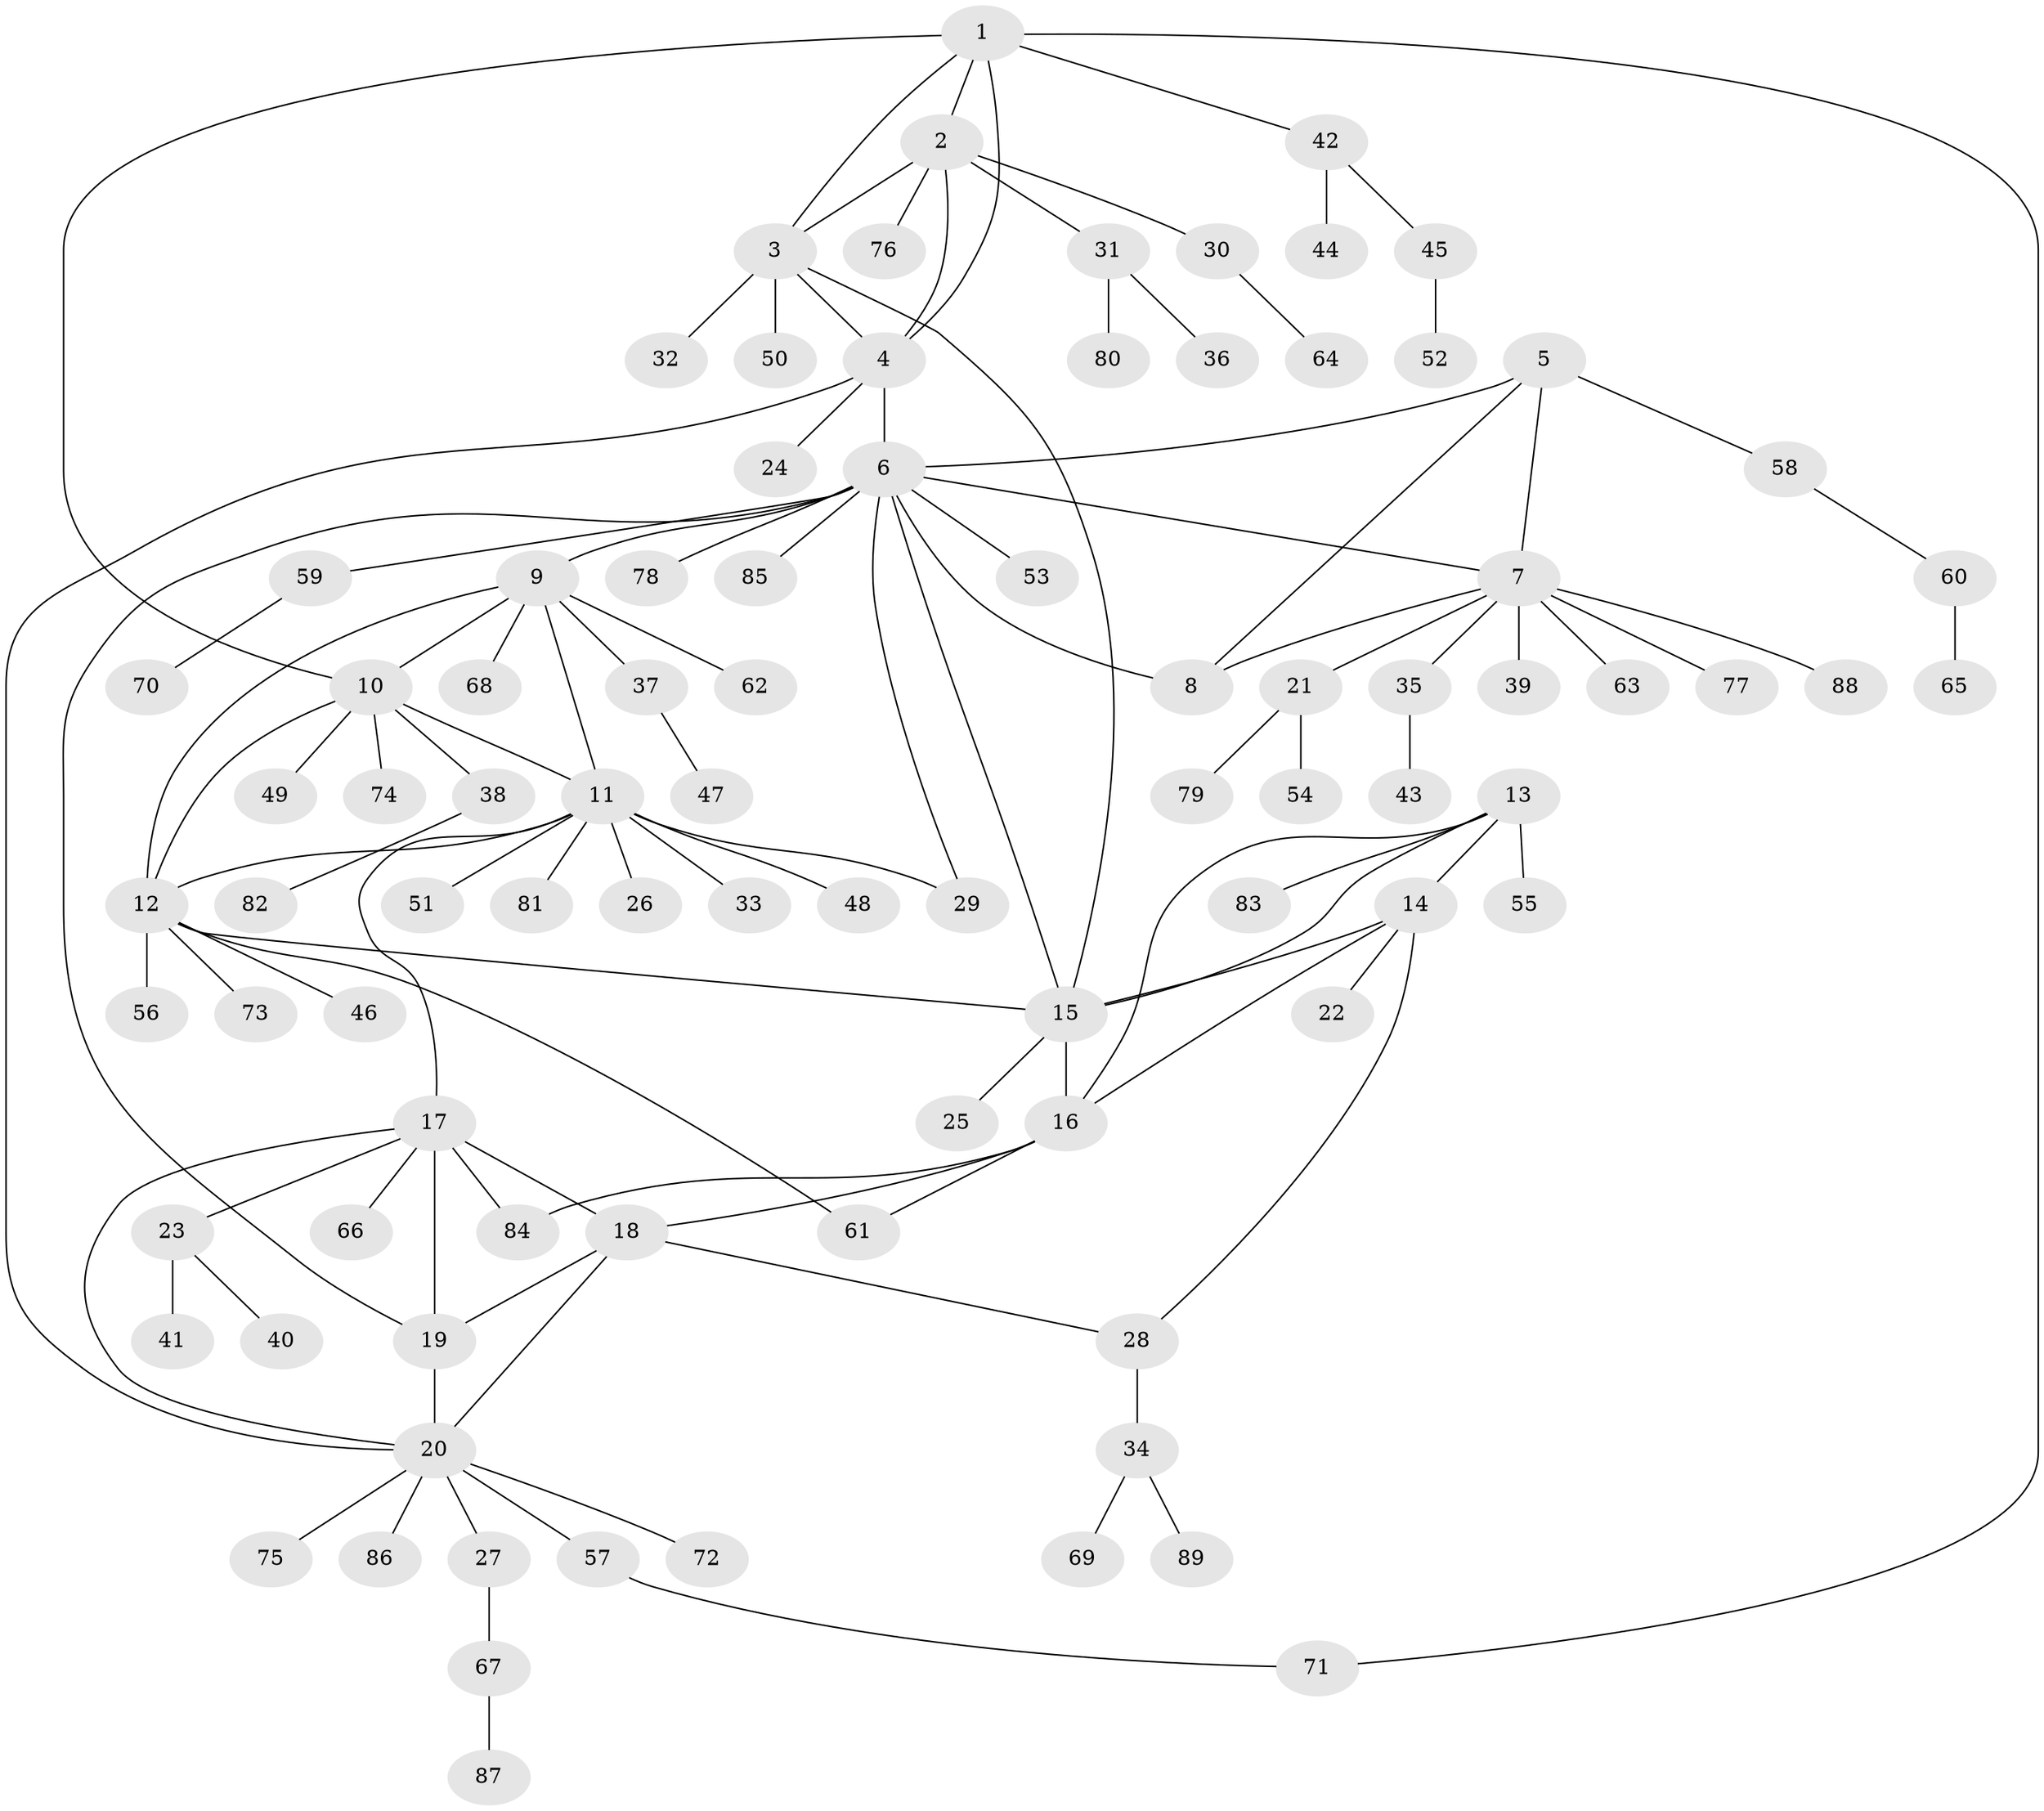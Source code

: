 // coarse degree distribution, {8: 0.04838709677419355, 4: 0.04838709677419355, 3: 0.016129032258064516, 15: 0.016129032258064516, 7: 0.016129032258064516, 6: 0.08064516129032258, 9: 0.016129032258064516, 5: 0.016129032258064516, 2: 0.1774193548387097, 1: 0.5645161290322581}
// Generated by graph-tools (version 1.1) at 2025/24/03/03/25 07:24:15]
// undirected, 89 vertices, 114 edges
graph export_dot {
graph [start="1"]
  node [color=gray90,style=filled];
  1;
  2;
  3;
  4;
  5;
  6;
  7;
  8;
  9;
  10;
  11;
  12;
  13;
  14;
  15;
  16;
  17;
  18;
  19;
  20;
  21;
  22;
  23;
  24;
  25;
  26;
  27;
  28;
  29;
  30;
  31;
  32;
  33;
  34;
  35;
  36;
  37;
  38;
  39;
  40;
  41;
  42;
  43;
  44;
  45;
  46;
  47;
  48;
  49;
  50;
  51;
  52;
  53;
  54;
  55;
  56;
  57;
  58;
  59;
  60;
  61;
  62;
  63;
  64;
  65;
  66;
  67;
  68;
  69;
  70;
  71;
  72;
  73;
  74;
  75;
  76;
  77;
  78;
  79;
  80;
  81;
  82;
  83;
  84;
  85;
  86;
  87;
  88;
  89;
  1 -- 2;
  1 -- 3;
  1 -- 4;
  1 -- 10;
  1 -- 42;
  1 -- 71;
  2 -- 3;
  2 -- 4;
  2 -- 30;
  2 -- 31;
  2 -- 76;
  3 -- 4;
  3 -- 15;
  3 -- 32;
  3 -- 50;
  4 -- 6;
  4 -- 20;
  4 -- 24;
  5 -- 6;
  5 -- 7;
  5 -- 8;
  5 -- 58;
  6 -- 7;
  6 -- 8;
  6 -- 9;
  6 -- 15;
  6 -- 19;
  6 -- 29;
  6 -- 53;
  6 -- 59;
  6 -- 78;
  6 -- 85;
  7 -- 8;
  7 -- 21;
  7 -- 35;
  7 -- 39;
  7 -- 63;
  7 -- 77;
  7 -- 88;
  9 -- 10;
  9 -- 11;
  9 -- 12;
  9 -- 37;
  9 -- 62;
  9 -- 68;
  10 -- 11;
  10 -- 12;
  10 -- 38;
  10 -- 49;
  10 -- 74;
  11 -- 12;
  11 -- 17;
  11 -- 26;
  11 -- 29;
  11 -- 33;
  11 -- 48;
  11 -- 51;
  11 -- 81;
  12 -- 15;
  12 -- 46;
  12 -- 56;
  12 -- 61;
  12 -- 73;
  13 -- 14;
  13 -- 15;
  13 -- 16;
  13 -- 55;
  13 -- 83;
  14 -- 15;
  14 -- 16;
  14 -- 22;
  14 -- 28;
  15 -- 16;
  15 -- 25;
  16 -- 18;
  16 -- 61;
  16 -- 84;
  17 -- 18;
  17 -- 19;
  17 -- 20;
  17 -- 23;
  17 -- 66;
  17 -- 84;
  18 -- 19;
  18 -- 20;
  18 -- 28;
  19 -- 20;
  20 -- 27;
  20 -- 57;
  20 -- 72;
  20 -- 75;
  20 -- 86;
  21 -- 54;
  21 -- 79;
  23 -- 40;
  23 -- 41;
  27 -- 67;
  28 -- 34;
  30 -- 64;
  31 -- 36;
  31 -- 80;
  34 -- 69;
  34 -- 89;
  35 -- 43;
  37 -- 47;
  38 -- 82;
  42 -- 44;
  42 -- 45;
  45 -- 52;
  57 -- 71;
  58 -- 60;
  59 -- 70;
  60 -- 65;
  67 -- 87;
}
